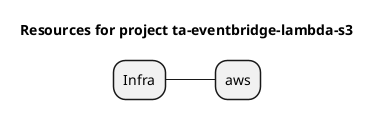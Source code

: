 @startmindmap
title Resources for project ta-eventbridge-lambda-s3
skinparam monochrome true
+ Infra
++ aws

@endmindmap